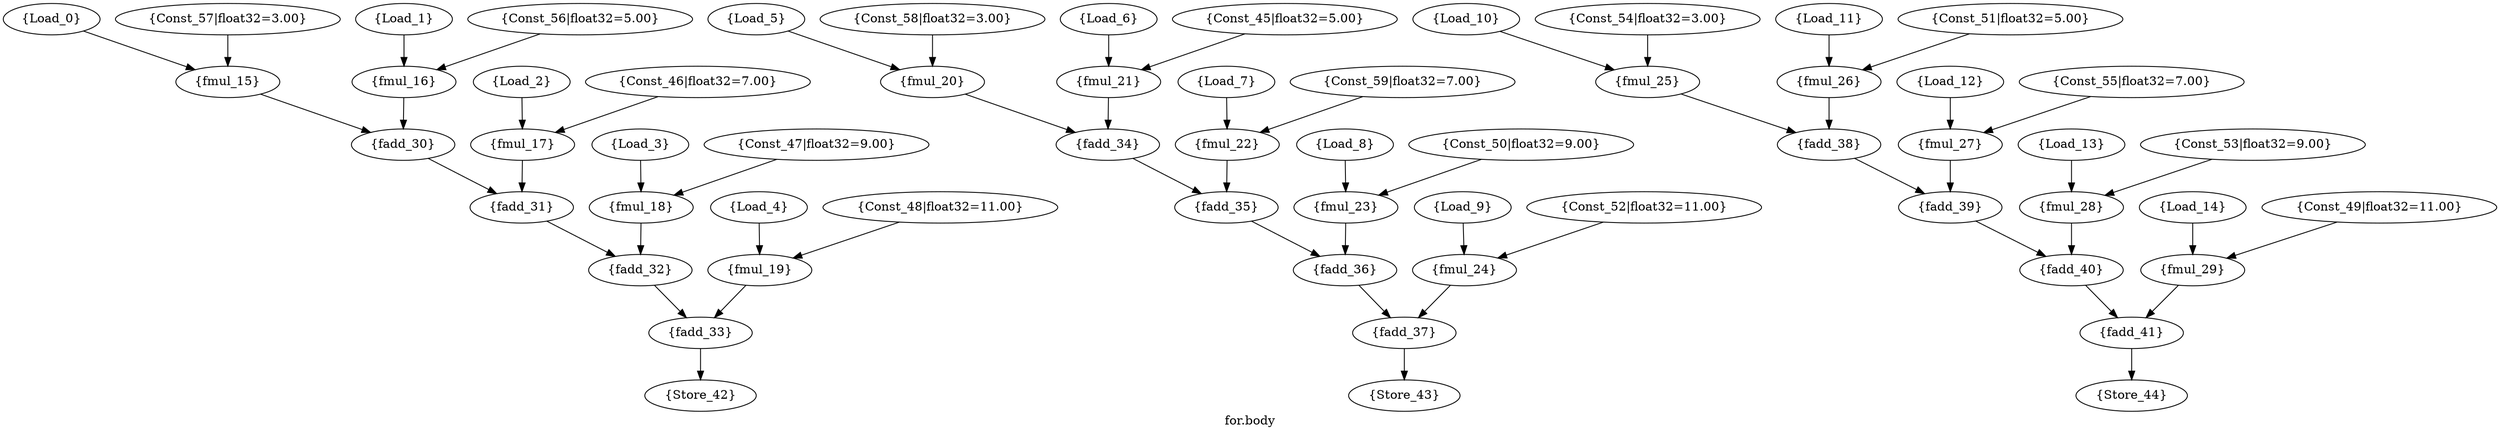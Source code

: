 /* ------- Application graph pragma -------
[SupportedOps] = {ALU, FADD, FMUL};
[SupportedOps] = {MEMPORT, INPUT, OUTPUT};
[SupportedOps] = {Constant, CONST};
*/

strict digraph "for.body" {
label="for.body";
Load_0 [label="{Load_0}", opcode=INPUT];
Load_1 [label="{Load_1}", opcode=INPUT];
Load_2 [label="{Load_2}", opcode=INPUT];
Load_3 [label="{Load_3}", opcode=INPUT];
Load_4 [label="{Load_4}", opcode=INPUT];
Load_5 [label="{Load_5}", opcode=INPUT];
Load_6 [label="{Load_6}", opcode=INPUT];
Load_7 [label="{Load_7}", opcode=INPUT];
Load_8 [label="{Load_8}", opcode=INPUT];
Load_9 [label="{Load_9}", opcode=INPUT];
Load_10 [label="{Load_10}", opcode=INPUT];
Load_11 [label="{Load_11}", opcode=INPUT];
Load_12 [label="{Load_12}", opcode=INPUT];
Load_13 [label="{Load_13}", opcode=INPUT];
Load_14 [label="{Load_14}", opcode=INPUT];
fmul_15 [label="{fmul_15}", opcode=FMUL];
fmul_16 [label="{fmul_16}", opcode=FMUL];
fmul_17 [label="{fmul_17}", opcode=FMUL];
fmul_18 [label="{fmul_18}", opcode=FMUL];
fmul_19 [label="{fmul_19}", opcode=FMUL];
fmul_20 [label="{fmul_20}", opcode=FMUL];
fmul_21 [label="{fmul_21}", opcode=FMUL];
fmul_22 [label="{fmul_22}", opcode=FMUL];
fmul_23 [label="{fmul_23}", opcode=FMUL];
fmul_24 [label="{fmul_24}", opcode=FMUL];
fmul_25 [label="{fmul_25}", opcode=FMUL];
fmul_26 [label="{fmul_26}", opcode=FMUL];
fmul_27 [label="{fmul_27}", opcode=FMUL];
fmul_28 [label="{fmul_28}", opcode=FMUL];
fmul_29 [label="{fmul_29}", opcode=FMUL];
fadd_30 [label="{fadd_30}", opcode=FADD];
fadd_31 [label="{fadd_31}", opcode=FADD];
fadd_32 [label="{fadd_32}", opcode=FADD];
fadd_33 [label="{fadd_33}", opcode=FADD];
fadd_34 [label="{fadd_34}", opcode=FADD];
fadd_35 [label="{fadd_35}", opcode=FADD];
fadd_36 [label="{fadd_36}", opcode=FADD];
fadd_37 [label="{fadd_37}", opcode=FADD];
fadd_38 [label="{fadd_38}", opcode=FADD];
fadd_39 [label="{fadd_39}", opcode=FADD];
fadd_40 [label="{fadd_40}", opcode=FADD];
fadd_41 [label="{fadd_41}", opcode=FADD];
Store_42 [label="{Store_42}", opcode=OUTPUT];
Store_43 [label="{Store_43}", opcode=OUTPUT];
Store_44 [label="{Store_44}", opcode=OUTPUT];
Const_45 [constVal="1", float32="5.00", label="{Const_45|float32=5.00}", opcode=CONST];
Const_46 [constVal="1", float32="7.00", label="{Const_46|float32=7.00}", opcode=CONST];
Const_47 [constVal="1", float32="9.00", label="{Const_47|float32=9.00}", opcode=CONST];
Const_48 [constVal="1", float32="11.00", label="{Const_48|float32=11.00}", opcode=CONST];
Const_49 [constVal="1", float32="11.00", label="{Const_49|float32=11.00}", opcode=CONST];
Const_50 [constVal="1", float32="9.00", label="{Const_50|float32=9.00}", opcode=CONST];
Const_51 [constVal="1", float32="5.00", label="{Const_51|float32=5.00}", opcode=CONST];
Const_52 [constVal="1", float32="11.00", label="{Const_52|float32=11.00}", opcode=CONST];
Const_53 [constVal="1", float32="9.00", label="{Const_53|float32=9.00}", opcode=CONST];
Const_54 [constVal="1", float32="3.00", label="{Const_54|float32=3.00}", opcode=CONST];
Const_55 [constVal="1", float32="7.00", label="{Const_55|float32=7.00}", opcode=CONST];
Const_56 [constVal="1", float32="5.00", label="{Const_56|float32=5.00}", opcode=CONST];
Const_57 [constVal="1", float32="3.00", label="{Const_57|float32=3.00}", opcode=CONST];
Const_58 [constVal="1", float32="3.00", label="{Const_58|float32=3.00}", opcode=CONST];
Const_59 [constVal="1", float32="7.00", label="{Const_59|float32=7.00}", opcode=CONST];
Load_0 -> fmul_15  [driver=outPinA, load=inPinA];
Load_1 -> fmul_16  [driver=outPinA, load=inPinA];
Load_2 -> fmul_17  [driver=outPinA, load=inPinA];
Load_3 -> fmul_18  [driver=outPinA, load=inPinA];
Load_4 -> fmul_19  [driver=outPinA, load=inPinA];
Load_5 -> fmul_20  [driver=outPinA, load=inPinA];
Load_6 -> fmul_21  [driver=outPinA, load=inPinA];
Load_7 -> fmul_22  [driver=outPinA, load=inPinA];
Load_8 -> fmul_23  [driver=outPinA, load=inPinA];
Load_9 -> fmul_24  [driver=outPinA, load=inPinA];
Load_10 -> fmul_25  [driver=outPinA, load=inPinA];
Load_11 -> fmul_26  [driver=outPinA, load=inPinA];
Load_12 -> fmul_27  [driver=outPinA, load=inPinA];
Load_13 -> fmul_28  [driver=outPinA, load=inPinA];
Load_14 -> fmul_29  [driver=outPinA, load=inPinA];
fmul_15 -> fadd_30  [driver=outPinA, load=inPinA];
fmul_16 -> fadd_30  [driver=outPinA, load=inPinB];
fmul_17 -> fadd_31  [driver=outPinA, load=inPinA];
fmul_18 -> fadd_32  [driver=outPinA, load=inPinA];
fmul_19 -> fadd_33  [driver=outPinA, load=inPinA];
fmul_20 -> fadd_34  [driver=outPinA, load=inPinA];
fmul_21 -> fadd_34  [driver=outPinA, load=inPinB];
fmul_22 -> fadd_35  [driver=outPinA, load=inPinA];
fmul_23 -> fadd_36  [driver=outPinA, load=inPinA];
fmul_24 -> fadd_37  [driver=outPinA, load=inPinA];
fmul_25 -> fadd_38  [driver=outPinA, load=inPinA];
fmul_26 -> fadd_38  [driver=outPinA, load=inPinB];
fmul_27 -> fadd_39  [driver=outPinA, load=inPinA];
fmul_28 -> fadd_40  [driver=outPinA, load=inPinA];
fmul_29 -> fadd_41  [driver=outPinA, load=inPinA];
fadd_30 -> fadd_31  [driver=outPinA, load=inPinB];
fadd_31 -> fadd_32  [driver=outPinA, load=inPinB];
fadd_32 -> fadd_33  [driver=outPinA, load=inPinB];
fadd_33 -> Store_42  [driver=outPinA, load=inPinA];
fadd_34 -> fadd_35  [driver=outPinA, load=inPinB];
fadd_35 -> fadd_36  [driver=outPinA, load=inPinB];
fadd_36 -> fadd_37  [driver=outPinA, load=inPinB];
fadd_37 -> Store_43  [driver=outPinA, load=inPinA];
fadd_38 -> fadd_39  [driver=outPinA, load=inPinB];
fadd_39 -> fadd_40  [driver=outPinA, load=inPinB];
fadd_40 -> fadd_41  [driver=outPinA, load=inPinB];
fadd_41 -> Store_44  [driver=outPinA, load=inPinA];
Const_45 -> fmul_21  [driver=outPinA, load=inPinB];
Const_46 -> fmul_17  [driver=outPinA, load=inPinB];
Const_47 -> fmul_18  [driver=outPinA, load=inPinB];
Const_48 -> fmul_19  [driver=outPinA, load=inPinB];
Const_49 -> fmul_29  [driver=outPinA, load=inPinB];
Const_50 -> fmul_23  [driver=outPinA, load=inPinB];
Const_51 -> fmul_26  [driver=outPinA, load=inPinB];
Const_52 -> fmul_24  [driver=outPinA, load=inPinB];
Const_53 -> fmul_28  [driver=outPinA, load=inPinB];
Const_54 -> fmul_25  [driver=outPinA, load=inPinB];
Const_55 -> fmul_27  [driver=outPinA, load=inPinB];
Const_56 -> fmul_16  [driver=outPinA, load=inPinB];
Const_57 -> fmul_15  [driver=outPinA, load=inPinB];
Const_58 -> fmul_20  [driver=outPinA, load=inPinB];
Const_59 -> fmul_22  [driver=outPinA, load=inPinB];
}
